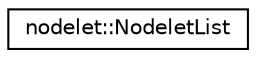 digraph "Graphical Class Hierarchy"
{
  edge [fontname="Helvetica",fontsize="10",labelfontname="Helvetica",labelfontsize="10"];
  node [fontname="Helvetica",fontsize="10",shape=record];
  rankdir="LR";
  Node1 [label="nodelet::NodeletList",height=0.2,width=0.4,color="black", fillcolor="white", style="filled",URL="$classnodelet_1_1_nodelet_list.html"];
}
